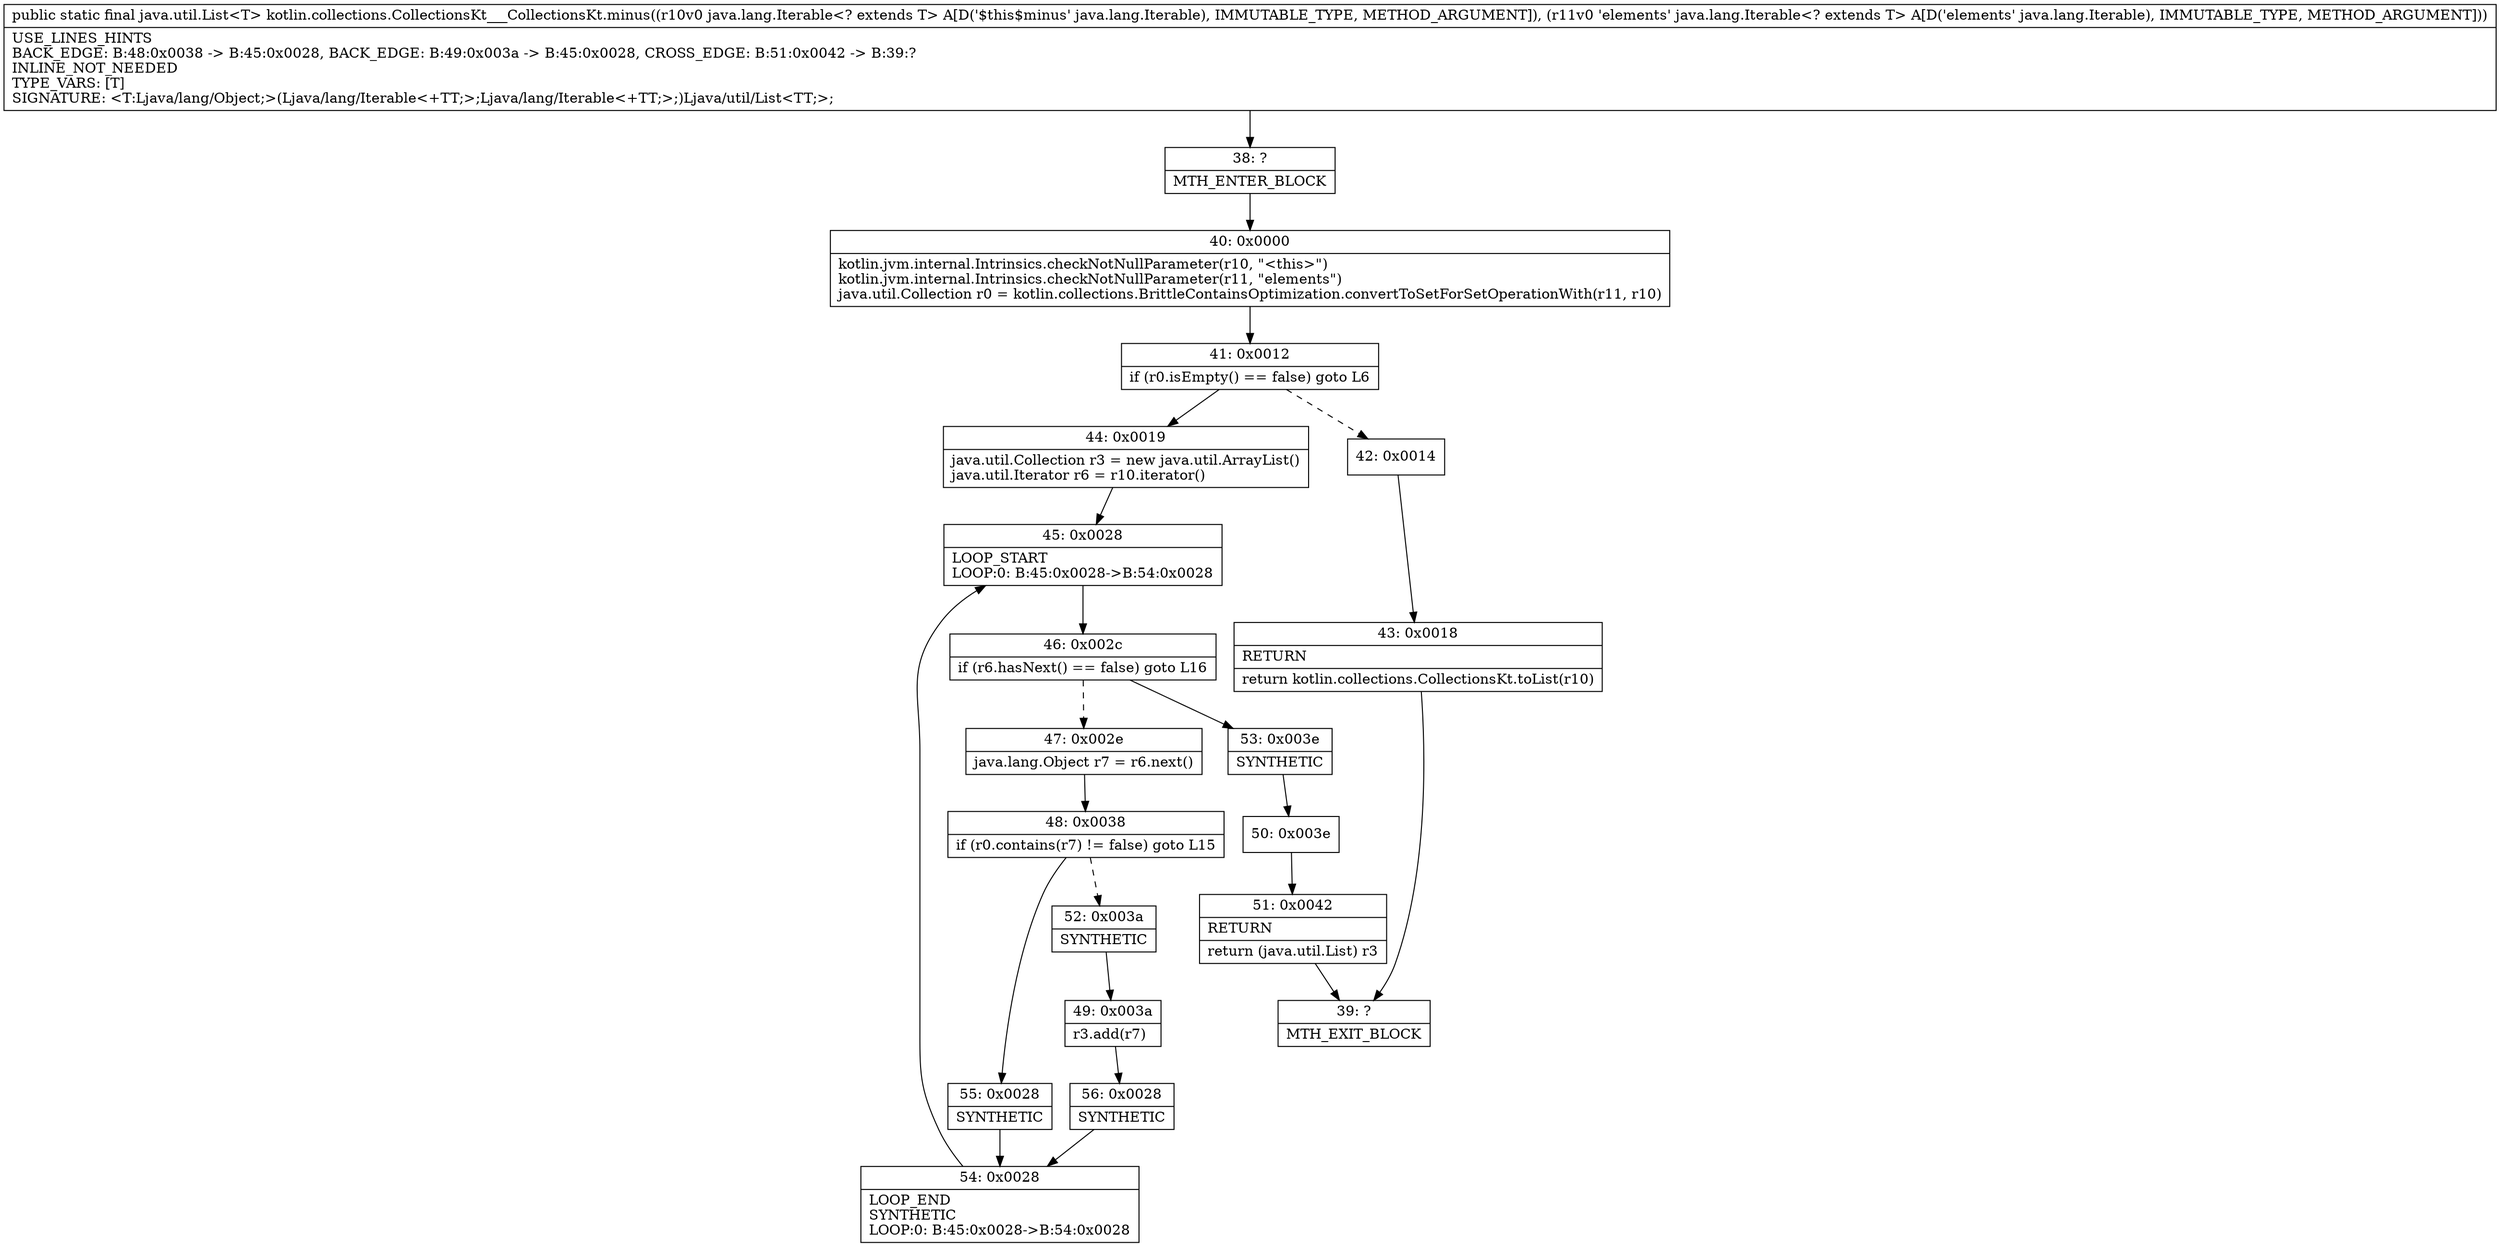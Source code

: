digraph "CFG forkotlin.collections.CollectionsKt___CollectionsKt.minus(Ljava\/lang\/Iterable;Ljava\/lang\/Iterable;)Ljava\/util\/List;" {
Node_38 [shape=record,label="{38\:\ ?|MTH_ENTER_BLOCK\l}"];
Node_40 [shape=record,label="{40\:\ 0x0000|kotlin.jvm.internal.Intrinsics.checkNotNullParameter(r10, \"\<this\>\")\lkotlin.jvm.internal.Intrinsics.checkNotNullParameter(r11, \"elements\")\ljava.util.Collection r0 = kotlin.collections.BrittleContainsOptimization.convertToSetForSetOperationWith(r11, r10)\l}"];
Node_41 [shape=record,label="{41\:\ 0x0012|if (r0.isEmpty() == false) goto L6\l}"];
Node_42 [shape=record,label="{42\:\ 0x0014}"];
Node_43 [shape=record,label="{43\:\ 0x0018|RETURN\l|return kotlin.collections.CollectionsKt.toList(r10)\l}"];
Node_39 [shape=record,label="{39\:\ ?|MTH_EXIT_BLOCK\l}"];
Node_44 [shape=record,label="{44\:\ 0x0019|java.util.Collection r3 = new java.util.ArrayList()\ljava.util.Iterator r6 = r10.iterator()\l}"];
Node_45 [shape=record,label="{45\:\ 0x0028|LOOP_START\lLOOP:0: B:45:0x0028\-\>B:54:0x0028\l}"];
Node_46 [shape=record,label="{46\:\ 0x002c|if (r6.hasNext() == false) goto L16\l}"];
Node_47 [shape=record,label="{47\:\ 0x002e|java.lang.Object r7 = r6.next()\l}"];
Node_48 [shape=record,label="{48\:\ 0x0038|if (r0.contains(r7) != false) goto L15\l}"];
Node_52 [shape=record,label="{52\:\ 0x003a|SYNTHETIC\l}"];
Node_49 [shape=record,label="{49\:\ 0x003a|r3.add(r7)\l}"];
Node_56 [shape=record,label="{56\:\ 0x0028|SYNTHETIC\l}"];
Node_54 [shape=record,label="{54\:\ 0x0028|LOOP_END\lSYNTHETIC\lLOOP:0: B:45:0x0028\-\>B:54:0x0028\l}"];
Node_55 [shape=record,label="{55\:\ 0x0028|SYNTHETIC\l}"];
Node_53 [shape=record,label="{53\:\ 0x003e|SYNTHETIC\l}"];
Node_50 [shape=record,label="{50\:\ 0x003e}"];
Node_51 [shape=record,label="{51\:\ 0x0042|RETURN\l|return (java.util.List) r3\l}"];
MethodNode[shape=record,label="{public static final java.util.List\<T\> kotlin.collections.CollectionsKt___CollectionsKt.minus((r10v0 java.lang.Iterable\<? extends T\> A[D('$this$minus' java.lang.Iterable), IMMUTABLE_TYPE, METHOD_ARGUMENT]), (r11v0 'elements' java.lang.Iterable\<? extends T\> A[D('elements' java.lang.Iterable), IMMUTABLE_TYPE, METHOD_ARGUMENT]))  | USE_LINES_HINTS\lBACK_EDGE: B:48:0x0038 \-\> B:45:0x0028, BACK_EDGE: B:49:0x003a \-\> B:45:0x0028, CROSS_EDGE: B:51:0x0042 \-\> B:39:?\lINLINE_NOT_NEEDED\lTYPE_VARS: [T]\lSIGNATURE: \<T:Ljava\/lang\/Object;\>(Ljava\/lang\/Iterable\<+TT;\>;Ljava\/lang\/Iterable\<+TT;\>;)Ljava\/util\/List\<TT;\>;\l}"];
MethodNode -> Node_38;Node_38 -> Node_40;
Node_40 -> Node_41;
Node_41 -> Node_42[style=dashed];
Node_41 -> Node_44;
Node_42 -> Node_43;
Node_43 -> Node_39;
Node_44 -> Node_45;
Node_45 -> Node_46;
Node_46 -> Node_47[style=dashed];
Node_46 -> Node_53;
Node_47 -> Node_48;
Node_48 -> Node_52[style=dashed];
Node_48 -> Node_55;
Node_52 -> Node_49;
Node_49 -> Node_56;
Node_56 -> Node_54;
Node_54 -> Node_45;
Node_55 -> Node_54;
Node_53 -> Node_50;
Node_50 -> Node_51;
Node_51 -> Node_39;
}

